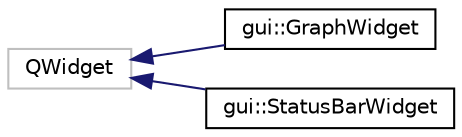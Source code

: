 digraph "Graphical Class Hierarchy"
{
 // LATEX_PDF_SIZE
  edge [fontname="Helvetica",fontsize="10",labelfontname="Helvetica",labelfontsize="10"];
  node [fontname="Helvetica",fontsize="10",shape=record];
  rankdir="LR";
  Node3 [label="QWidget",height=0.2,width=0.4,color="grey75", fillcolor="white", style="filled",tooltip=" "];
  Node3 -> Node0 [dir="back",color="midnightblue",fontsize="10",style="solid",fontname="Helvetica"];
  Node0 [label="gui::GraphWidget",height=0.2,width=0.4,color="black", fillcolor="white", style="filled",URL="$classgui_1_1_graph_widget.html",tooltip=" "];
  Node3 -> Node5 [dir="back",color="midnightblue",fontsize="10",style="solid",fontname="Helvetica"];
  Node5 [label="gui::StatusBarWidget",height=0.2,width=0.4,color="black", fillcolor="white", style="filled",URL="$classgui_1_1_status_bar_widget.html",tooltip=" "];
}
